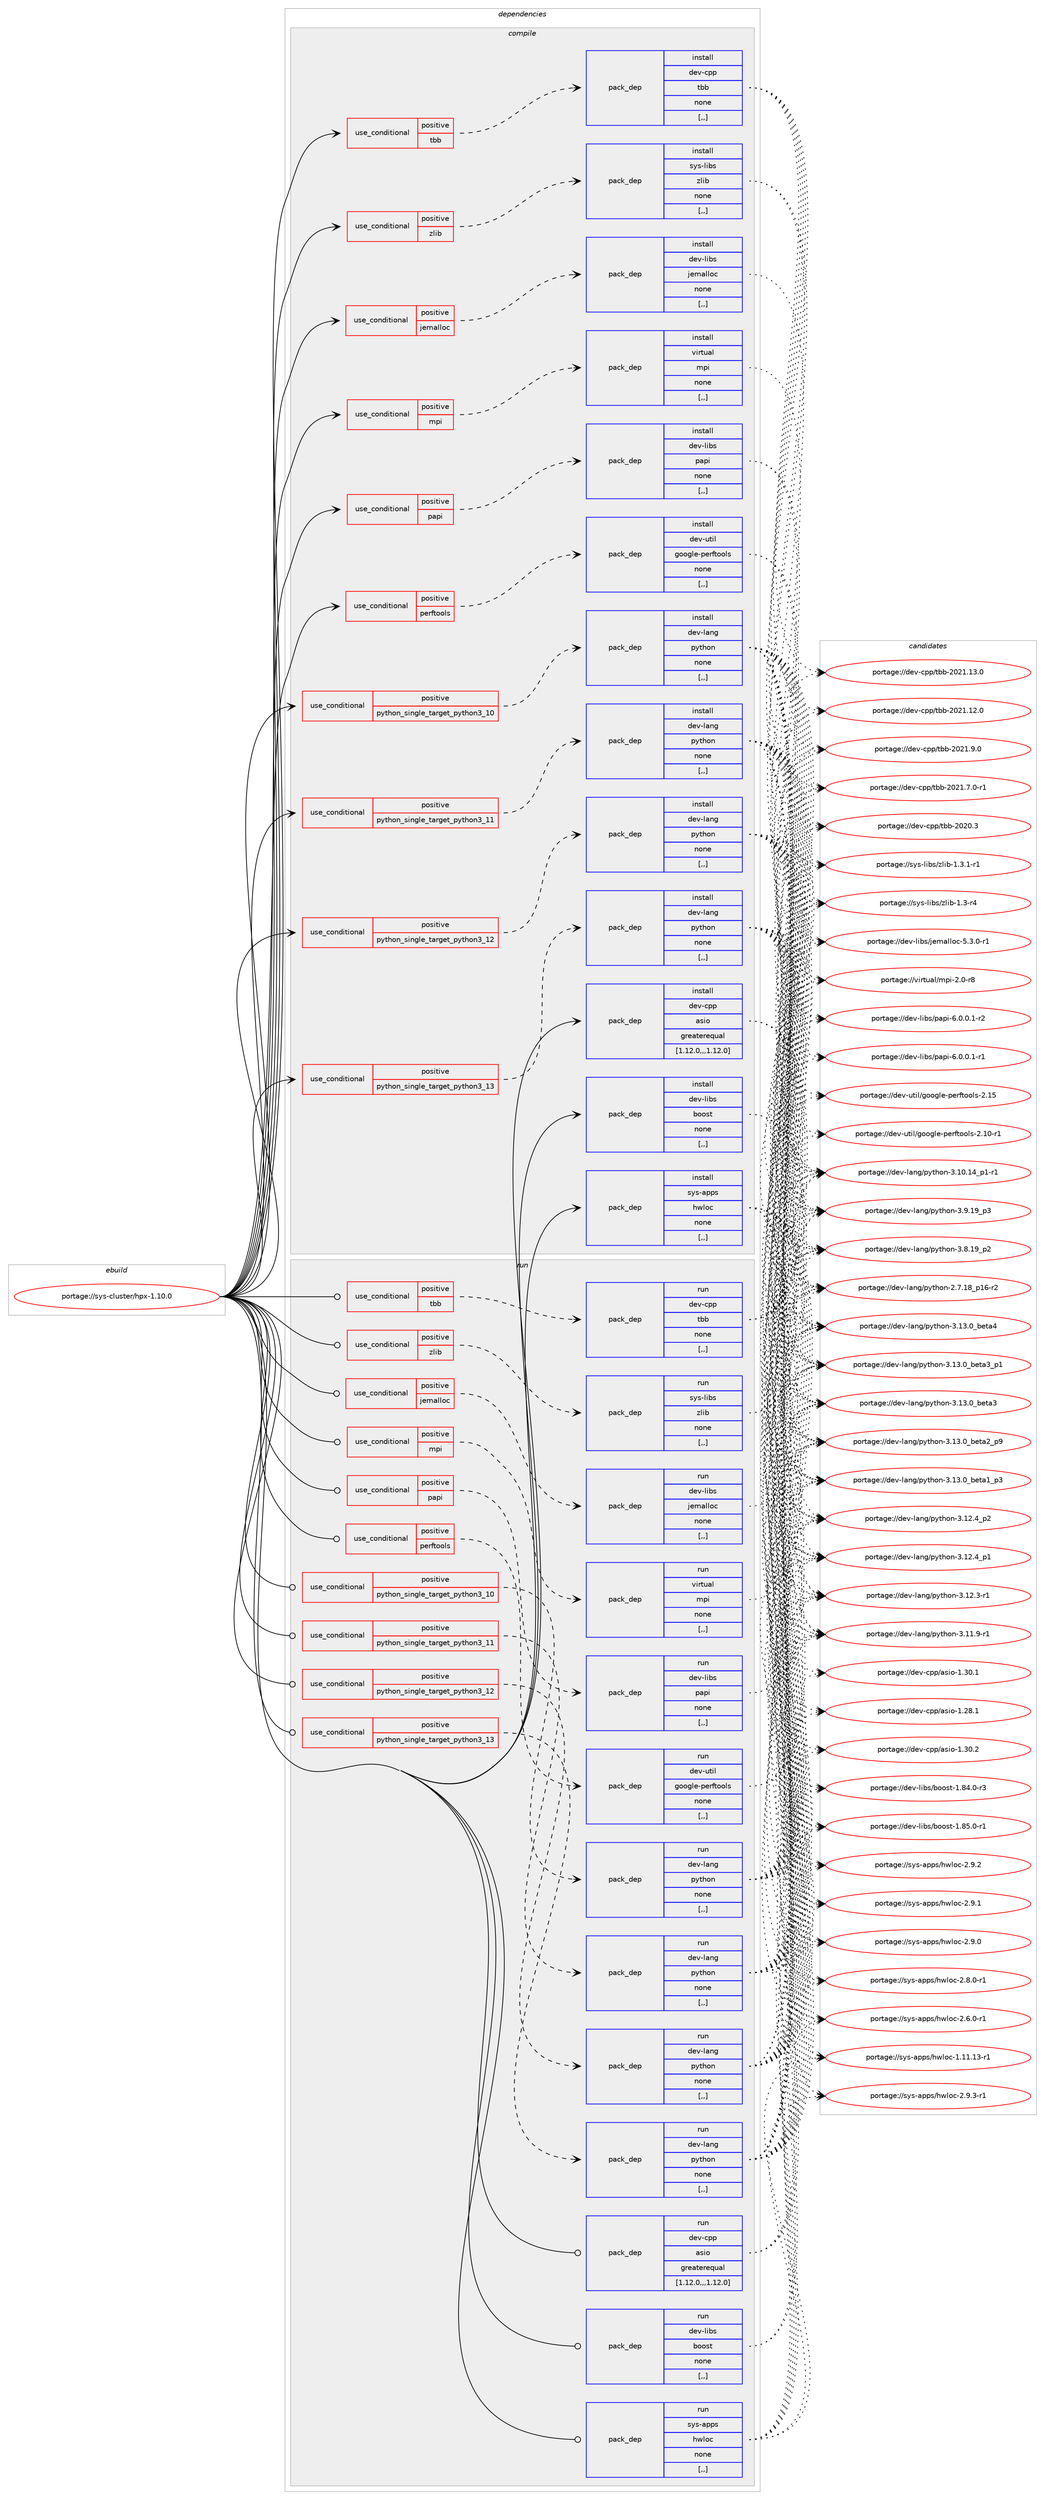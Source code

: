 digraph prolog {

# *************
# Graph options
# *************

newrank=true;
concentrate=true;
compound=true;
graph [rankdir=LR,fontname=Helvetica,fontsize=10,ranksep=1.5];#, ranksep=2.5, nodesep=0.2];
edge  [arrowhead=vee];
node  [fontname=Helvetica,fontsize=10];

# **********
# The ebuild
# **********

subgraph cluster_leftcol {
color=gray;
label=<<i>ebuild</i>>;
id [label="portage://sys-cluster/hpx-1.10.0", color=red, width=4, href="../sys-cluster/hpx-1.10.0.svg"];
}

# ****************
# The dependencies
# ****************

subgraph cluster_midcol {
color=gray;
label=<<i>dependencies</i>>;
subgraph cluster_compile {
fillcolor="#eeeeee";
style=filled;
label=<<i>compile</i>>;
subgraph cond114295 {
dependency430492 [label=<<TABLE BORDER="0" CELLBORDER="1" CELLSPACING="0" CELLPADDING="4"><TR><TD ROWSPAN="3" CELLPADDING="10">use_conditional</TD></TR><TR><TD>positive</TD></TR><TR><TD>jemalloc</TD></TR></TABLE>>, shape=none, color=red];
subgraph pack313253 {
dependency430493 [label=<<TABLE BORDER="0" CELLBORDER="1" CELLSPACING="0" CELLPADDING="4" WIDTH="220"><TR><TD ROWSPAN="6" CELLPADDING="30">pack_dep</TD></TR><TR><TD WIDTH="110">install</TD></TR><TR><TD>dev-libs</TD></TR><TR><TD>jemalloc</TD></TR><TR><TD>none</TD></TR><TR><TD>[,,]</TD></TR></TABLE>>, shape=none, color=blue];
}
dependency430492:e -> dependency430493:w [weight=20,style="dashed",arrowhead="vee"];
}
id:e -> dependency430492:w [weight=20,style="solid",arrowhead="vee"];
subgraph cond114296 {
dependency430494 [label=<<TABLE BORDER="0" CELLBORDER="1" CELLSPACING="0" CELLPADDING="4"><TR><TD ROWSPAN="3" CELLPADDING="10">use_conditional</TD></TR><TR><TD>positive</TD></TR><TR><TD>mpi</TD></TR></TABLE>>, shape=none, color=red];
subgraph pack313254 {
dependency430495 [label=<<TABLE BORDER="0" CELLBORDER="1" CELLSPACING="0" CELLPADDING="4" WIDTH="220"><TR><TD ROWSPAN="6" CELLPADDING="30">pack_dep</TD></TR><TR><TD WIDTH="110">install</TD></TR><TR><TD>virtual</TD></TR><TR><TD>mpi</TD></TR><TR><TD>none</TD></TR><TR><TD>[,,]</TD></TR></TABLE>>, shape=none, color=blue];
}
dependency430494:e -> dependency430495:w [weight=20,style="dashed",arrowhead="vee"];
}
id:e -> dependency430494:w [weight=20,style="solid",arrowhead="vee"];
subgraph cond114297 {
dependency430496 [label=<<TABLE BORDER="0" CELLBORDER="1" CELLSPACING="0" CELLPADDING="4"><TR><TD ROWSPAN="3" CELLPADDING="10">use_conditional</TD></TR><TR><TD>positive</TD></TR><TR><TD>papi</TD></TR></TABLE>>, shape=none, color=red];
subgraph pack313255 {
dependency430497 [label=<<TABLE BORDER="0" CELLBORDER="1" CELLSPACING="0" CELLPADDING="4" WIDTH="220"><TR><TD ROWSPAN="6" CELLPADDING="30">pack_dep</TD></TR><TR><TD WIDTH="110">install</TD></TR><TR><TD>dev-libs</TD></TR><TR><TD>papi</TD></TR><TR><TD>none</TD></TR><TR><TD>[,,]</TD></TR></TABLE>>, shape=none, color=blue];
}
dependency430496:e -> dependency430497:w [weight=20,style="dashed",arrowhead="vee"];
}
id:e -> dependency430496:w [weight=20,style="solid",arrowhead="vee"];
subgraph cond114298 {
dependency430498 [label=<<TABLE BORDER="0" CELLBORDER="1" CELLSPACING="0" CELLPADDING="4"><TR><TD ROWSPAN="3" CELLPADDING="10">use_conditional</TD></TR><TR><TD>positive</TD></TR><TR><TD>perftools</TD></TR></TABLE>>, shape=none, color=red];
subgraph pack313256 {
dependency430499 [label=<<TABLE BORDER="0" CELLBORDER="1" CELLSPACING="0" CELLPADDING="4" WIDTH="220"><TR><TD ROWSPAN="6" CELLPADDING="30">pack_dep</TD></TR><TR><TD WIDTH="110">install</TD></TR><TR><TD>dev-util</TD></TR><TR><TD>google-perftools</TD></TR><TR><TD>none</TD></TR><TR><TD>[,,]</TD></TR></TABLE>>, shape=none, color=blue];
}
dependency430498:e -> dependency430499:w [weight=20,style="dashed",arrowhead="vee"];
}
id:e -> dependency430498:w [weight=20,style="solid",arrowhead="vee"];
subgraph cond114299 {
dependency430500 [label=<<TABLE BORDER="0" CELLBORDER="1" CELLSPACING="0" CELLPADDING="4"><TR><TD ROWSPAN="3" CELLPADDING="10">use_conditional</TD></TR><TR><TD>positive</TD></TR><TR><TD>python_single_target_python3_10</TD></TR></TABLE>>, shape=none, color=red];
subgraph pack313257 {
dependency430501 [label=<<TABLE BORDER="0" CELLBORDER="1" CELLSPACING="0" CELLPADDING="4" WIDTH="220"><TR><TD ROWSPAN="6" CELLPADDING="30">pack_dep</TD></TR><TR><TD WIDTH="110">install</TD></TR><TR><TD>dev-lang</TD></TR><TR><TD>python</TD></TR><TR><TD>none</TD></TR><TR><TD>[,,]</TD></TR></TABLE>>, shape=none, color=blue];
}
dependency430500:e -> dependency430501:w [weight=20,style="dashed",arrowhead="vee"];
}
id:e -> dependency430500:w [weight=20,style="solid",arrowhead="vee"];
subgraph cond114300 {
dependency430502 [label=<<TABLE BORDER="0" CELLBORDER="1" CELLSPACING="0" CELLPADDING="4"><TR><TD ROWSPAN="3" CELLPADDING="10">use_conditional</TD></TR><TR><TD>positive</TD></TR><TR><TD>python_single_target_python3_11</TD></TR></TABLE>>, shape=none, color=red];
subgraph pack313258 {
dependency430503 [label=<<TABLE BORDER="0" CELLBORDER="1" CELLSPACING="0" CELLPADDING="4" WIDTH="220"><TR><TD ROWSPAN="6" CELLPADDING="30">pack_dep</TD></TR><TR><TD WIDTH="110">install</TD></TR><TR><TD>dev-lang</TD></TR><TR><TD>python</TD></TR><TR><TD>none</TD></TR><TR><TD>[,,]</TD></TR></TABLE>>, shape=none, color=blue];
}
dependency430502:e -> dependency430503:w [weight=20,style="dashed",arrowhead="vee"];
}
id:e -> dependency430502:w [weight=20,style="solid",arrowhead="vee"];
subgraph cond114301 {
dependency430504 [label=<<TABLE BORDER="0" CELLBORDER="1" CELLSPACING="0" CELLPADDING="4"><TR><TD ROWSPAN="3" CELLPADDING="10">use_conditional</TD></TR><TR><TD>positive</TD></TR><TR><TD>python_single_target_python3_12</TD></TR></TABLE>>, shape=none, color=red];
subgraph pack313259 {
dependency430505 [label=<<TABLE BORDER="0" CELLBORDER="1" CELLSPACING="0" CELLPADDING="4" WIDTH="220"><TR><TD ROWSPAN="6" CELLPADDING="30">pack_dep</TD></TR><TR><TD WIDTH="110">install</TD></TR><TR><TD>dev-lang</TD></TR><TR><TD>python</TD></TR><TR><TD>none</TD></TR><TR><TD>[,,]</TD></TR></TABLE>>, shape=none, color=blue];
}
dependency430504:e -> dependency430505:w [weight=20,style="dashed",arrowhead="vee"];
}
id:e -> dependency430504:w [weight=20,style="solid",arrowhead="vee"];
subgraph cond114302 {
dependency430506 [label=<<TABLE BORDER="0" CELLBORDER="1" CELLSPACING="0" CELLPADDING="4"><TR><TD ROWSPAN="3" CELLPADDING="10">use_conditional</TD></TR><TR><TD>positive</TD></TR><TR><TD>python_single_target_python3_13</TD></TR></TABLE>>, shape=none, color=red];
subgraph pack313260 {
dependency430507 [label=<<TABLE BORDER="0" CELLBORDER="1" CELLSPACING="0" CELLPADDING="4" WIDTH="220"><TR><TD ROWSPAN="6" CELLPADDING="30">pack_dep</TD></TR><TR><TD WIDTH="110">install</TD></TR><TR><TD>dev-lang</TD></TR><TR><TD>python</TD></TR><TR><TD>none</TD></TR><TR><TD>[,,]</TD></TR></TABLE>>, shape=none, color=blue];
}
dependency430506:e -> dependency430507:w [weight=20,style="dashed",arrowhead="vee"];
}
id:e -> dependency430506:w [weight=20,style="solid",arrowhead="vee"];
subgraph cond114303 {
dependency430508 [label=<<TABLE BORDER="0" CELLBORDER="1" CELLSPACING="0" CELLPADDING="4"><TR><TD ROWSPAN="3" CELLPADDING="10">use_conditional</TD></TR><TR><TD>positive</TD></TR><TR><TD>tbb</TD></TR></TABLE>>, shape=none, color=red];
subgraph pack313261 {
dependency430509 [label=<<TABLE BORDER="0" CELLBORDER="1" CELLSPACING="0" CELLPADDING="4" WIDTH="220"><TR><TD ROWSPAN="6" CELLPADDING="30">pack_dep</TD></TR><TR><TD WIDTH="110">install</TD></TR><TR><TD>dev-cpp</TD></TR><TR><TD>tbb</TD></TR><TR><TD>none</TD></TR><TR><TD>[,,]</TD></TR></TABLE>>, shape=none, color=blue];
}
dependency430508:e -> dependency430509:w [weight=20,style="dashed",arrowhead="vee"];
}
id:e -> dependency430508:w [weight=20,style="solid",arrowhead="vee"];
subgraph cond114304 {
dependency430510 [label=<<TABLE BORDER="0" CELLBORDER="1" CELLSPACING="0" CELLPADDING="4"><TR><TD ROWSPAN="3" CELLPADDING="10">use_conditional</TD></TR><TR><TD>positive</TD></TR><TR><TD>zlib</TD></TR></TABLE>>, shape=none, color=red];
subgraph pack313262 {
dependency430511 [label=<<TABLE BORDER="0" CELLBORDER="1" CELLSPACING="0" CELLPADDING="4" WIDTH="220"><TR><TD ROWSPAN="6" CELLPADDING="30">pack_dep</TD></TR><TR><TD WIDTH="110">install</TD></TR><TR><TD>sys-libs</TD></TR><TR><TD>zlib</TD></TR><TR><TD>none</TD></TR><TR><TD>[,,]</TD></TR></TABLE>>, shape=none, color=blue];
}
dependency430510:e -> dependency430511:w [weight=20,style="dashed",arrowhead="vee"];
}
id:e -> dependency430510:w [weight=20,style="solid",arrowhead="vee"];
subgraph pack313263 {
dependency430512 [label=<<TABLE BORDER="0" CELLBORDER="1" CELLSPACING="0" CELLPADDING="4" WIDTH="220"><TR><TD ROWSPAN="6" CELLPADDING="30">pack_dep</TD></TR><TR><TD WIDTH="110">install</TD></TR><TR><TD>dev-cpp</TD></TR><TR><TD>asio</TD></TR><TR><TD>greaterequal</TD></TR><TR><TD>[1.12.0,,,1.12.0]</TD></TR></TABLE>>, shape=none, color=blue];
}
id:e -> dependency430512:w [weight=20,style="solid",arrowhead="vee"];
subgraph pack313264 {
dependency430513 [label=<<TABLE BORDER="0" CELLBORDER="1" CELLSPACING="0" CELLPADDING="4" WIDTH="220"><TR><TD ROWSPAN="6" CELLPADDING="30">pack_dep</TD></TR><TR><TD WIDTH="110">install</TD></TR><TR><TD>dev-libs</TD></TR><TR><TD>boost</TD></TR><TR><TD>none</TD></TR><TR><TD>[,,]</TD></TR></TABLE>>, shape=none, color=blue];
}
id:e -> dependency430513:w [weight=20,style="solid",arrowhead="vee"];
subgraph pack313265 {
dependency430514 [label=<<TABLE BORDER="0" CELLBORDER="1" CELLSPACING="0" CELLPADDING="4" WIDTH="220"><TR><TD ROWSPAN="6" CELLPADDING="30">pack_dep</TD></TR><TR><TD WIDTH="110">install</TD></TR><TR><TD>sys-apps</TD></TR><TR><TD>hwloc</TD></TR><TR><TD>none</TD></TR><TR><TD>[,,]</TD></TR></TABLE>>, shape=none, color=blue];
}
id:e -> dependency430514:w [weight=20,style="solid",arrowhead="vee"];
}
subgraph cluster_compileandrun {
fillcolor="#eeeeee";
style=filled;
label=<<i>compile and run</i>>;
}
subgraph cluster_run {
fillcolor="#eeeeee";
style=filled;
label=<<i>run</i>>;
subgraph cond114305 {
dependency430515 [label=<<TABLE BORDER="0" CELLBORDER="1" CELLSPACING="0" CELLPADDING="4"><TR><TD ROWSPAN="3" CELLPADDING="10">use_conditional</TD></TR><TR><TD>positive</TD></TR><TR><TD>jemalloc</TD></TR></TABLE>>, shape=none, color=red];
subgraph pack313266 {
dependency430516 [label=<<TABLE BORDER="0" CELLBORDER="1" CELLSPACING="0" CELLPADDING="4" WIDTH="220"><TR><TD ROWSPAN="6" CELLPADDING="30">pack_dep</TD></TR><TR><TD WIDTH="110">run</TD></TR><TR><TD>dev-libs</TD></TR><TR><TD>jemalloc</TD></TR><TR><TD>none</TD></TR><TR><TD>[,,]</TD></TR></TABLE>>, shape=none, color=blue];
}
dependency430515:e -> dependency430516:w [weight=20,style="dashed",arrowhead="vee"];
}
id:e -> dependency430515:w [weight=20,style="solid",arrowhead="odot"];
subgraph cond114306 {
dependency430517 [label=<<TABLE BORDER="0" CELLBORDER="1" CELLSPACING="0" CELLPADDING="4"><TR><TD ROWSPAN="3" CELLPADDING="10">use_conditional</TD></TR><TR><TD>positive</TD></TR><TR><TD>mpi</TD></TR></TABLE>>, shape=none, color=red];
subgraph pack313267 {
dependency430518 [label=<<TABLE BORDER="0" CELLBORDER="1" CELLSPACING="0" CELLPADDING="4" WIDTH="220"><TR><TD ROWSPAN="6" CELLPADDING="30">pack_dep</TD></TR><TR><TD WIDTH="110">run</TD></TR><TR><TD>virtual</TD></TR><TR><TD>mpi</TD></TR><TR><TD>none</TD></TR><TR><TD>[,,]</TD></TR></TABLE>>, shape=none, color=blue];
}
dependency430517:e -> dependency430518:w [weight=20,style="dashed",arrowhead="vee"];
}
id:e -> dependency430517:w [weight=20,style="solid",arrowhead="odot"];
subgraph cond114307 {
dependency430519 [label=<<TABLE BORDER="0" CELLBORDER="1" CELLSPACING="0" CELLPADDING="4"><TR><TD ROWSPAN="3" CELLPADDING="10">use_conditional</TD></TR><TR><TD>positive</TD></TR><TR><TD>papi</TD></TR></TABLE>>, shape=none, color=red];
subgraph pack313268 {
dependency430520 [label=<<TABLE BORDER="0" CELLBORDER="1" CELLSPACING="0" CELLPADDING="4" WIDTH="220"><TR><TD ROWSPAN="6" CELLPADDING="30">pack_dep</TD></TR><TR><TD WIDTH="110">run</TD></TR><TR><TD>dev-libs</TD></TR><TR><TD>papi</TD></TR><TR><TD>none</TD></TR><TR><TD>[,,]</TD></TR></TABLE>>, shape=none, color=blue];
}
dependency430519:e -> dependency430520:w [weight=20,style="dashed",arrowhead="vee"];
}
id:e -> dependency430519:w [weight=20,style="solid",arrowhead="odot"];
subgraph cond114308 {
dependency430521 [label=<<TABLE BORDER="0" CELLBORDER="1" CELLSPACING="0" CELLPADDING="4"><TR><TD ROWSPAN="3" CELLPADDING="10">use_conditional</TD></TR><TR><TD>positive</TD></TR><TR><TD>perftools</TD></TR></TABLE>>, shape=none, color=red];
subgraph pack313269 {
dependency430522 [label=<<TABLE BORDER="0" CELLBORDER="1" CELLSPACING="0" CELLPADDING="4" WIDTH="220"><TR><TD ROWSPAN="6" CELLPADDING="30">pack_dep</TD></TR><TR><TD WIDTH="110">run</TD></TR><TR><TD>dev-util</TD></TR><TR><TD>google-perftools</TD></TR><TR><TD>none</TD></TR><TR><TD>[,,]</TD></TR></TABLE>>, shape=none, color=blue];
}
dependency430521:e -> dependency430522:w [weight=20,style="dashed",arrowhead="vee"];
}
id:e -> dependency430521:w [weight=20,style="solid",arrowhead="odot"];
subgraph cond114309 {
dependency430523 [label=<<TABLE BORDER="0" CELLBORDER="1" CELLSPACING="0" CELLPADDING="4"><TR><TD ROWSPAN="3" CELLPADDING="10">use_conditional</TD></TR><TR><TD>positive</TD></TR><TR><TD>python_single_target_python3_10</TD></TR></TABLE>>, shape=none, color=red];
subgraph pack313270 {
dependency430524 [label=<<TABLE BORDER="0" CELLBORDER="1" CELLSPACING="0" CELLPADDING="4" WIDTH="220"><TR><TD ROWSPAN="6" CELLPADDING="30">pack_dep</TD></TR><TR><TD WIDTH="110">run</TD></TR><TR><TD>dev-lang</TD></TR><TR><TD>python</TD></TR><TR><TD>none</TD></TR><TR><TD>[,,]</TD></TR></TABLE>>, shape=none, color=blue];
}
dependency430523:e -> dependency430524:w [weight=20,style="dashed",arrowhead="vee"];
}
id:e -> dependency430523:w [weight=20,style="solid",arrowhead="odot"];
subgraph cond114310 {
dependency430525 [label=<<TABLE BORDER="0" CELLBORDER="1" CELLSPACING="0" CELLPADDING="4"><TR><TD ROWSPAN="3" CELLPADDING="10">use_conditional</TD></TR><TR><TD>positive</TD></TR><TR><TD>python_single_target_python3_11</TD></TR></TABLE>>, shape=none, color=red];
subgraph pack313271 {
dependency430526 [label=<<TABLE BORDER="0" CELLBORDER="1" CELLSPACING="0" CELLPADDING="4" WIDTH="220"><TR><TD ROWSPAN="6" CELLPADDING="30">pack_dep</TD></TR><TR><TD WIDTH="110">run</TD></TR><TR><TD>dev-lang</TD></TR><TR><TD>python</TD></TR><TR><TD>none</TD></TR><TR><TD>[,,]</TD></TR></TABLE>>, shape=none, color=blue];
}
dependency430525:e -> dependency430526:w [weight=20,style="dashed",arrowhead="vee"];
}
id:e -> dependency430525:w [weight=20,style="solid",arrowhead="odot"];
subgraph cond114311 {
dependency430527 [label=<<TABLE BORDER="0" CELLBORDER="1" CELLSPACING="0" CELLPADDING="4"><TR><TD ROWSPAN="3" CELLPADDING="10">use_conditional</TD></TR><TR><TD>positive</TD></TR><TR><TD>python_single_target_python3_12</TD></TR></TABLE>>, shape=none, color=red];
subgraph pack313272 {
dependency430528 [label=<<TABLE BORDER="0" CELLBORDER="1" CELLSPACING="0" CELLPADDING="4" WIDTH="220"><TR><TD ROWSPAN="6" CELLPADDING="30">pack_dep</TD></TR><TR><TD WIDTH="110">run</TD></TR><TR><TD>dev-lang</TD></TR><TR><TD>python</TD></TR><TR><TD>none</TD></TR><TR><TD>[,,]</TD></TR></TABLE>>, shape=none, color=blue];
}
dependency430527:e -> dependency430528:w [weight=20,style="dashed",arrowhead="vee"];
}
id:e -> dependency430527:w [weight=20,style="solid",arrowhead="odot"];
subgraph cond114312 {
dependency430529 [label=<<TABLE BORDER="0" CELLBORDER="1" CELLSPACING="0" CELLPADDING="4"><TR><TD ROWSPAN="3" CELLPADDING="10">use_conditional</TD></TR><TR><TD>positive</TD></TR><TR><TD>python_single_target_python3_13</TD></TR></TABLE>>, shape=none, color=red];
subgraph pack313273 {
dependency430530 [label=<<TABLE BORDER="0" CELLBORDER="1" CELLSPACING="0" CELLPADDING="4" WIDTH="220"><TR><TD ROWSPAN="6" CELLPADDING="30">pack_dep</TD></TR><TR><TD WIDTH="110">run</TD></TR><TR><TD>dev-lang</TD></TR><TR><TD>python</TD></TR><TR><TD>none</TD></TR><TR><TD>[,,]</TD></TR></TABLE>>, shape=none, color=blue];
}
dependency430529:e -> dependency430530:w [weight=20,style="dashed",arrowhead="vee"];
}
id:e -> dependency430529:w [weight=20,style="solid",arrowhead="odot"];
subgraph cond114313 {
dependency430531 [label=<<TABLE BORDER="0" CELLBORDER="1" CELLSPACING="0" CELLPADDING="4"><TR><TD ROWSPAN="3" CELLPADDING="10">use_conditional</TD></TR><TR><TD>positive</TD></TR><TR><TD>tbb</TD></TR></TABLE>>, shape=none, color=red];
subgraph pack313274 {
dependency430532 [label=<<TABLE BORDER="0" CELLBORDER="1" CELLSPACING="0" CELLPADDING="4" WIDTH="220"><TR><TD ROWSPAN="6" CELLPADDING="30">pack_dep</TD></TR><TR><TD WIDTH="110">run</TD></TR><TR><TD>dev-cpp</TD></TR><TR><TD>tbb</TD></TR><TR><TD>none</TD></TR><TR><TD>[,,]</TD></TR></TABLE>>, shape=none, color=blue];
}
dependency430531:e -> dependency430532:w [weight=20,style="dashed",arrowhead="vee"];
}
id:e -> dependency430531:w [weight=20,style="solid",arrowhead="odot"];
subgraph cond114314 {
dependency430533 [label=<<TABLE BORDER="0" CELLBORDER="1" CELLSPACING="0" CELLPADDING="4"><TR><TD ROWSPAN="3" CELLPADDING="10">use_conditional</TD></TR><TR><TD>positive</TD></TR><TR><TD>zlib</TD></TR></TABLE>>, shape=none, color=red];
subgraph pack313275 {
dependency430534 [label=<<TABLE BORDER="0" CELLBORDER="1" CELLSPACING="0" CELLPADDING="4" WIDTH="220"><TR><TD ROWSPAN="6" CELLPADDING="30">pack_dep</TD></TR><TR><TD WIDTH="110">run</TD></TR><TR><TD>sys-libs</TD></TR><TR><TD>zlib</TD></TR><TR><TD>none</TD></TR><TR><TD>[,,]</TD></TR></TABLE>>, shape=none, color=blue];
}
dependency430533:e -> dependency430534:w [weight=20,style="dashed",arrowhead="vee"];
}
id:e -> dependency430533:w [weight=20,style="solid",arrowhead="odot"];
subgraph pack313276 {
dependency430535 [label=<<TABLE BORDER="0" CELLBORDER="1" CELLSPACING="0" CELLPADDING="4" WIDTH="220"><TR><TD ROWSPAN="6" CELLPADDING="30">pack_dep</TD></TR><TR><TD WIDTH="110">run</TD></TR><TR><TD>dev-cpp</TD></TR><TR><TD>asio</TD></TR><TR><TD>greaterequal</TD></TR><TR><TD>[1.12.0,,,1.12.0]</TD></TR></TABLE>>, shape=none, color=blue];
}
id:e -> dependency430535:w [weight=20,style="solid",arrowhead="odot"];
subgraph pack313277 {
dependency430536 [label=<<TABLE BORDER="0" CELLBORDER="1" CELLSPACING="0" CELLPADDING="4" WIDTH="220"><TR><TD ROWSPAN="6" CELLPADDING="30">pack_dep</TD></TR><TR><TD WIDTH="110">run</TD></TR><TR><TD>dev-libs</TD></TR><TR><TD>boost</TD></TR><TR><TD>none</TD></TR><TR><TD>[,,]</TD></TR></TABLE>>, shape=none, color=blue];
}
id:e -> dependency430536:w [weight=20,style="solid",arrowhead="odot"];
subgraph pack313278 {
dependency430537 [label=<<TABLE BORDER="0" CELLBORDER="1" CELLSPACING="0" CELLPADDING="4" WIDTH="220"><TR><TD ROWSPAN="6" CELLPADDING="30">pack_dep</TD></TR><TR><TD WIDTH="110">run</TD></TR><TR><TD>sys-apps</TD></TR><TR><TD>hwloc</TD></TR><TR><TD>none</TD></TR><TR><TD>[,,]</TD></TR></TABLE>>, shape=none, color=blue];
}
id:e -> dependency430537:w [weight=20,style="solid",arrowhead="odot"];
}
}

# **************
# The candidates
# **************

subgraph cluster_choices {
rank=same;
color=gray;
label=<<i>candidates</i>>;

subgraph choice313253 {
color=black;
nodesep=1;
choice10010111845108105981154710610110997108108111994553465146484511449 [label="portage://dev-libs/jemalloc-5.3.0-r1", color=red, width=4,href="../dev-libs/jemalloc-5.3.0-r1.svg"];
dependency430493:e -> choice10010111845108105981154710610110997108108111994553465146484511449:w [style=dotted,weight="100"];
}
subgraph choice313254 {
color=black;
nodesep=1;
choice1181051141161179710847109112105455046484511456 [label="portage://virtual/mpi-2.0-r8", color=red, width=4,href="../virtual/mpi-2.0-r8.svg"];
dependency430495:e -> choice1181051141161179710847109112105455046484511456:w [style=dotted,weight="100"];
}
subgraph choice313255 {
color=black;
nodesep=1;
choice1001011184510810598115471129711210545544648464846494511450 [label="portage://dev-libs/papi-6.0.0.1-r2", color=red, width=4,href="../dev-libs/papi-6.0.0.1-r2.svg"];
choice1001011184510810598115471129711210545544648464846494511449 [label="portage://dev-libs/papi-6.0.0.1-r1", color=red, width=4,href="../dev-libs/papi-6.0.0.1-r1.svg"];
dependency430497:e -> choice1001011184510810598115471129711210545544648464846494511450:w [style=dotted,weight="100"];
dependency430497:e -> choice1001011184510810598115471129711210545544648464846494511449:w [style=dotted,weight="100"];
}
subgraph choice313256 {
color=black;
nodesep=1;
choice1001011184511711610510847103111111103108101451121011141021161111111081154550464953 [label="portage://dev-util/google-perftools-2.15", color=red, width=4,href="../dev-util/google-perftools-2.15.svg"];
choice10010111845117116105108471031111111031081014511210111410211611111110811545504649484511449 [label="portage://dev-util/google-perftools-2.10-r1", color=red, width=4,href="../dev-util/google-perftools-2.10-r1.svg"];
dependency430499:e -> choice1001011184511711610510847103111111103108101451121011141021161111111081154550464953:w [style=dotted,weight="100"];
dependency430499:e -> choice10010111845117116105108471031111111031081014511210111410211611111110811545504649484511449:w [style=dotted,weight="100"];
}
subgraph choice313257 {
color=black;
nodesep=1;
choice1001011184510897110103471121211161041111104551464951464895981011169752 [label="portage://dev-lang/python-3.13.0_beta4", color=red, width=4,href="../dev-lang/python-3.13.0_beta4.svg"];
choice10010111845108971101034711212111610411111045514649514648959810111697519511249 [label="portage://dev-lang/python-3.13.0_beta3_p1", color=red, width=4,href="../dev-lang/python-3.13.0_beta3_p1.svg"];
choice1001011184510897110103471121211161041111104551464951464895981011169751 [label="portage://dev-lang/python-3.13.0_beta3", color=red, width=4,href="../dev-lang/python-3.13.0_beta3.svg"];
choice10010111845108971101034711212111610411111045514649514648959810111697509511257 [label="portage://dev-lang/python-3.13.0_beta2_p9", color=red, width=4,href="../dev-lang/python-3.13.0_beta2_p9.svg"];
choice10010111845108971101034711212111610411111045514649514648959810111697499511251 [label="portage://dev-lang/python-3.13.0_beta1_p3", color=red, width=4,href="../dev-lang/python-3.13.0_beta1_p3.svg"];
choice100101118451089711010347112121116104111110455146495046529511250 [label="portage://dev-lang/python-3.12.4_p2", color=red, width=4,href="../dev-lang/python-3.12.4_p2.svg"];
choice100101118451089711010347112121116104111110455146495046529511249 [label="portage://dev-lang/python-3.12.4_p1", color=red, width=4,href="../dev-lang/python-3.12.4_p1.svg"];
choice100101118451089711010347112121116104111110455146495046514511449 [label="portage://dev-lang/python-3.12.3-r1", color=red, width=4,href="../dev-lang/python-3.12.3-r1.svg"];
choice100101118451089711010347112121116104111110455146494946574511449 [label="portage://dev-lang/python-3.11.9-r1", color=red, width=4,href="../dev-lang/python-3.11.9-r1.svg"];
choice100101118451089711010347112121116104111110455146494846495295112494511449 [label="portage://dev-lang/python-3.10.14_p1-r1", color=red, width=4,href="../dev-lang/python-3.10.14_p1-r1.svg"];
choice100101118451089711010347112121116104111110455146574649579511251 [label="portage://dev-lang/python-3.9.19_p3", color=red, width=4,href="../dev-lang/python-3.9.19_p3.svg"];
choice100101118451089711010347112121116104111110455146564649579511250 [label="portage://dev-lang/python-3.8.19_p2", color=red, width=4,href="../dev-lang/python-3.8.19_p2.svg"];
choice100101118451089711010347112121116104111110455046554649569511249544511450 [label="portage://dev-lang/python-2.7.18_p16-r2", color=red, width=4,href="../dev-lang/python-2.7.18_p16-r2.svg"];
dependency430501:e -> choice1001011184510897110103471121211161041111104551464951464895981011169752:w [style=dotted,weight="100"];
dependency430501:e -> choice10010111845108971101034711212111610411111045514649514648959810111697519511249:w [style=dotted,weight="100"];
dependency430501:e -> choice1001011184510897110103471121211161041111104551464951464895981011169751:w [style=dotted,weight="100"];
dependency430501:e -> choice10010111845108971101034711212111610411111045514649514648959810111697509511257:w [style=dotted,weight="100"];
dependency430501:e -> choice10010111845108971101034711212111610411111045514649514648959810111697499511251:w [style=dotted,weight="100"];
dependency430501:e -> choice100101118451089711010347112121116104111110455146495046529511250:w [style=dotted,weight="100"];
dependency430501:e -> choice100101118451089711010347112121116104111110455146495046529511249:w [style=dotted,weight="100"];
dependency430501:e -> choice100101118451089711010347112121116104111110455146495046514511449:w [style=dotted,weight="100"];
dependency430501:e -> choice100101118451089711010347112121116104111110455146494946574511449:w [style=dotted,weight="100"];
dependency430501:e -> choice100101118451089711010347112121116104111110455146494846495295112494511449:w [style=dotted,weight="100"];
dependency430501:e -> choice100101118451089711010347112121116104111110455146574649579511251:w [style=dotted,weight="100"];
dependency430501:e -> choice100101118451089711010347112121116104111110455146564649579511250:w [style=dotted,weight="100"];
dependency430501:e -> choice100101118451089711010347112121116104111110455046554649569511249544511450:w [style=dotted,weight="100"];
}
subgraph choice313258 {
color=black;
nodesep=1;
choice1001011184510897110103471121211161041111104551464951464895981011169752 [label="portage://dev-lang/python-3.13.0_beta4", color=red, width=4,href="../dev-lang/python-3.13.0_beta4.svg"];
choice10010111845108971101034711212111610411111045514649514648959810111697519511249 [label="portage://dev-lang/python-3.13.0_beta3_p1", color=red, width=4,href="../dev-lang/python-3.13.0_beta3_p1.svg"];
choice1001011184510897110103471121211161041111104551464951464895981011169751 [label="portage://dev-lang/python-3.13.0_beta3", color=red, width=4,href="../dev-lang/python-3.13.0_beta3.svg"];
choice10010111845108971101034711212111610411111045514649514648959810111697509511257 [label="portage://dev-lang/python-3.13.0_beta2_p9", color=red, width=4,href="../dev-lang/python-3.13.0_beta2_p9.svg"];
choice10010111845108971101034711212111610411111045514649514648959810111697499511251 [label="portage://dev-lang/python-3.13.0_beta1_p3", color=red, width=4,href="../dev-lang/python-3.13.0_beta1_p3.svg"];
choice100101118451089711010347112121116104111110455146495046529511250 [label="portage://dev-lang/python-3.12.4_p2", color=red, width=4,href="../dev-lang/python-3.12.4_p2.svg"];
choice100101118451089711010347112121116104111110455146495046529511249 [label="portage://dev-lang/python-3.12.4_p1", color=red, width=4,href="../dev-lang/python-3.12.4_p1.svg"];
choice100101118451089711010347112121116104111110455146495046514511449 [label="portage://dev-lang/python-3.12.3-r1", color=red, width=4,href="../dev-lang/python-3.12.3-r1.svg"];
choice100101118451089711010347112121116104111110455146494946574511449 [label="portage://dev-lang/python-3.11.9-r1", color=red, width=4,href="../dev-lang/python-3.11.9-r1.svg"];
choice100101118451089711010347112121116104111110455146494846495295112494511449 [label="portage://dev-lang/python-3.10.14_p1-r1", color=red, width=4,href="../dev-lang/python-3.10.14_p1-r1.svg"];
choice100101118451089711010347112121116104111110455146574649579511251 [label="portage://dev-lang/python-3.9.19_p3", color=red, width=4,href="../dev-lang/python-3.9.19_p3.svg"];
choice100101118451089711010347112121116104111110455146564649579511250 [label="portage://dev-lang/python-3.8.19_p2", color=red, width=4,href="../dev-lang/python-3.8.19_p2.svg"];
choice100101118451089711010347112121116104111110455046554649569511249544511450 [label="portage://dev-lang/python-2.7.18_p16-r2", color=red, width=4,href="../dev-lang/python-2.7.18_p16-r2.svg"];
dependency430503:e -> choice1001011184510897110103471121211161041111104551464951464895981011169752:w [style=dotted,weight="100"];
dependency430503:e -> choice10010111845108971101034711212111610411111045514649514648959810111697519511249:w [style=dotted,weight="100"];
dependency430503:e -> choice1001011184510897110103471121211161041111104551464951464895981011169751:w [style=dotted,weight="100"];
dependency430503:e -> choice10010111845108971101034711212111610411111045514649514648959810111697509511257:w [style=dotted,weight="100"];
dependency430503:e -> choice10010111845108971101034711212111610411111045514649514648959810111697499511251:w [style=dotted,weight="100"];
dependency430503:e -> choice100101118451089711010347112121116104111110455146495046529511250:w [style=dotted,weight="100"];
dependency430503:e -> choice100101118451089711010347112121116104111110455146495046529511249:w [style=dotted,weight="100"];
dependency430503:e -> choice100101118451089711010347112121116104111110455146495046514511449:w [style=dotted,weight="100"];
dependency430503:e -> choice100101118451089711010347112121116104111110455146494946574511449:w [style=dotted,weight="100"];
dependency430503:e -> choice100101118451089711010347112121116104111110455146494846495295112494511449:w [style=dotted,weight="100"];
dependency430503:e -> choice100101118451089711010347112121116104111110455146574649579511251:w [style=dotted,weight="100"];
dependency430503:e -> choice100101118451089711010347112121116104111110455146564649579511250:w [style=dotted,weight="100"];
dependency430503:e -> choice100101118451089711010347112121116104111110455046554649569511249544511450:w [style=dotted,weight="100"];
}
subgraph choice313259 {
color=black;
nodesep=1;
choice1001011184510897110103471121211161041111104551464951464895981011169752 [label="portage://dev-lang/python-3.13.0_beta4", color=red, width=4,href="../dev-lang/python-3.13.0_beta4.svg"];
choice10010111845108971101034711212111610411111045514649514648959810111697519511249 [label="portage://dev-lang/python-3.13.0_beta3_p1", color=red, width=4,href="../dev-lang/python-3.13.0_beta3_p1.svg"];
choice1001011184510897110103471121211161041111104551464951464895981011169751 [label="portage://dev-lang/python-3.13.0_beta3", color=red, width=4,href="../dev-lang/python-3.13.0_beta3.svg"];
choice10010111845108971101034711212111610411111045514649514648959810111697509511257 [label="portage://dev-lang/python-3.13.0_beta2_p9", color=red, width=4,href="../dev-lang/python-3.13.0_beta2_p9.svg"];
choice10010111845108971101034711212111610411111045514649514648959810111697499511251 [label="portage://dev-lang/python-3.13.0_beta1_p3", color=red, width=4,href="../dev-lang/python-3.13.0_beta1_p3.svg"];
choice100101118451089711010347112121116104111110455146495046529511250 [label="portage://dev-lang/python-3.12.4_p2", color=red, width=4,href="../dev-lang/python-3.12.4_p2.svg"];
choice100101118451089711010347112121116104111110455146495046529511249 [label="portage://dev-lang/python-3.12.4_p1", color=red, width=4,href="../dev-lang/python-3.12.4_p1.svg"];
choice100101118451089711010347112121116104111110455146495046514511449 [label="portage://dev-lang/python-3.12.3-r1", color=red, width=4,href="../dev-lang/python-3.12.3-r1.svg"];
choice100101118451089711010347112121116104111110455146494946574511449 [label="portage://dev-lang/python-3.11.9-r1", color=red, width=4,href="../dev-lang/python-3.11.9-r1.svg"];
choice100101118451089711010347112121116104111110455146494846495295112494511449 [label="portage://dev-lang/python-3.10.14_p1-r1", color=red, width=4,href="../dev-lang/python-3.10.14_p1-r1.svg"];
choice100101118451089711010347112121116104111110455146574649579511251 [label="portage://dev-lang/python-3.9.19_p3", color=red, width=4,href="../dev-lang/python-3.9.19_p3.svg"];
choice100101118451089711010347112121116104111110455146564649579511250 [label="portage://dev-lang/python-3.8.19_p2", color=red, width=4,href="../dev-lang/python-3.8.19_p2.svg"];
choice100101118451089711010347112121116104111110455046554649569511249544511450 [label="portage://dev-lang/python-2.7.18_p16-r2", color=red, width=4,href="../dev-lang/python-2.7.18_p16-r2.svg"];
dependency430505:e -> choice1001011184510897110103471121211161041111104551464951464895981011169752:w [style=dotted,weight="100"];
dependency430505:e -> choice10010111845108971101034711212111610411111045514649514648959810111697519511249:w [style=dotted,weight="100"];
dependency430505:e -> choice1001011184510897110103471121211161041111104551464951464895981011169751:w [style=dotted,weight="100"];
dependency430505:e -> choice10010111845108971101034711212111610411111045514649514648959810111697509511257:w [style=dotted,weight="100"];
dependency430505:e -> choice10010111845108971101034711212111610411111045514649514648959810111697499511251:w [style=dotted,weight="100"];
dependency430505:e -> choice100101118451089711010347112121116104111110455146495046529511250:w [style=dotted,weight="100"];
dependency430505:e -> choice100101118451089711010347112121116104111110455146495046529511249:w [style=dotted,weight="100"];
dependency430505:e -> choice100101118451089711010347112121116104111110455146495046514511449:w [style=dotted,weight="100"];
dependency430505:e -> choice100101118451089711010347112121116104111110455146494946574511449:w [style=dotted,weight="100"];
dependency430505:e -> choice100101118451089711010347112121116104111110455146494846495295112494511449:w [style=dotted,weight="100"];
dependency430505:e -> choice100101118451089711010347112121116104111110455146574649579511251:w [style=dotted,weight="100"];
dependency430505:e -> choice100101118451089711010347112121116104111110455146564649579511250:w [style=dotted,weight="100"];
dependency430505:e -> choice100101118451089711010347112121116104111110455046554649569511249544511450:w [style=dotted,weight="100"];
}
subgraph choice313260 {
color=black;
nodesep=1;
choice1001011184510897110103471121211161041111104551464951464895981011169752 [label="portage://dev-lang/python-3.13.0_beta4", color=red, width=4,href="../dev-lang/python-3.13.0_beta4.svg"];
choice10010111845108971101034711212111610411111045514649514648959810111697519511249 [label="portage://dev-lang/python-3.13.0_beta3_p1", color=red, width=4,href="../dev-lang/python-3.13.0_beta3_p1.svg"];
choice1001011184510897110103471121211161041111104551464951464895981011169751 [label="portage://dev-lang/python-3.13.0_beta3", color=red, width=4,href="../dev-lang/python-3.13.0_beta3.svg"];
choice10010111845108971101034711212111610411111045514649514648959810111697509511257 [label="portage://dev-lang/python-3.13.0_beta2_p9", color=red, width=4,href="../dev-lang/python-3.13.0_beta2_p9.svg"];
choice10010111845108971101034711212111610411111045514649514648959810111697499511251 [label="portage://dev-lang/python-3.13.0_beta1_p3", color=red, width=4,href="../dev-lang/python-3.13.0_beta1_p3.svg"];
choice100101118451089711010347112121116104111110455146495046529511250 [label="portage://dev-lang/python-3.12.4_p2", color=red, width=4,href="../dev-lang/python-3.12.4_p2.svg"];
choice100101118451089711010347112121116104111110455146495046529511249 [label="portage://dev-lang/python-3.12.4_p1", color=red, width=4,href="../dev-lang/python-3.12.4_p1.svg"];
choice100101118451089711010347112121116104111110455146495046514511449 [label="portage://dev-lang/python-3.12.3-r1", color=red, width=4,href="../dev-lang/python-3.12.3-r1.svg"];
choice100101118451089711010347112121116104111110455146494946574511449 [label="portage://dev-lang/python-3.11.9-r1", color=red, width=4,href="../dev-lang/python-3.11.9-r1.svg"];
choice100101118451089711010347112121116104111110455146494846495295112494511449 [label="portage://dev-lang/python-3.10.14_p1-r1", color=red, width=4,href="../dev-lang/python-3.10.14_p1-r1.svg"];
choice100101118451089711010347112121116104111110455146574649579511251 [label="portage://dev-lang/python-3.9.19_p3", color=red, width=4,href="../dev-lang/python-3.9.19_p3.svg"];
choice100101118451089711010347112121116104111110455146564649579511250 [label="portage://dev-lang/python-3.8.19_p2", color=red, width=4,href="../dev-lang/python-3.8.19_p2.svg"];
choice100101118451089711010347112121116104111110455046554649569511249544511450 [label="portage://dev-lang/python-2.7.18_p16-r2", color=red, width=4,href="../dev-lang/python-2.7.18_p16-r2.svg"];
dependency430507:e -> choice1001011184510897110103471121211161041111104551464951464895981011169752:w [style=dotted,weight="100"];
dependency430507:e -> choice10010111845108971101034711212111610411111045514649514648959810111697519511249:w [style=dotted,weight="100"];
dependency430507:e -> choice1001011184510897110103471121211161041111104551464951464895981011169751:w [style=dotted,weight="100"];
dependency430507:e -> choice10010111845108971101034711212111610411111045514649514648959810111697509511257:w [style=dotted,weight="100"];
dependency430507:e -> choice10010111845108971101034711212111610411111045514649514648959810111697499511251:w [style=dotted,weight="100"];
dependency430507:e -> choice100101118451089711010347112121116104111110455146495046529511250:w [style=dotted,weight="100"];
dependency430507:e -> choice100101118451089711010347112121116104111110455146495046529511249:w [style=dotted,weight="100"];
dependency430507:e -> choice100101118451089711010347112121116104111110455146495046514511449:w [style=dotted,weight="100"];
dependency430507:e -> choice100101118451089711010347112121116104111110455146494946574511449:w [style=dotted,weight="100"];
dependency430507:e -> choice100101118451089711010347112121116104111110455146494846495295112494511449:w [style=dotted,weight="100"];
dependency430507:e -> choice100101118451089711010347112121116104111110455146574649579511251:w [style=dotted,weight="100"];
dependency430507:e -> choice100101118451089711010347112121116104111110455146564649579511250:w [style=dotted,weight="100"];
dependency430507:e -> choice100101118451089711010347112121116104111110455046554649569511249544511450:w [style=dotted,weight="100"];
}
subgraph choice313261 {
color=black;
nodesep=1;
choice100101118459911211247116989845504850494649514648 [label="portage://dev-cpp/tbb-2021.13.0", color=red, width=4,href="../dev-cpp/tbb-2021.13.0.svg"];
choice100101118459911211247116989845504850494649504648 [label="portage://dev-cpp/tbb-2021.12.0", color=red, width=4,href="../dev-cpp/tbb-2021.12.0.svg"];
choice1001011184599112112471169898455048504946574648 [label="portage://dev-cpp/tbb-2021.9.0", color=red, width=4,href="../dev-cpp/tbb-2021.9.0.svg"];
choice10010111845991121124711698984550485049465546484511449 [label="portage://dev-cpp/tbb-2021.7.0-r1", color=red, width=4,href="../dev-cpp/tbb-2021.7.0-r1.svg"];
choice100101118459911211247116989845504850484651 [label="portage://dev-cpp/tbb-2020.3", color=red, width=4,href="../dev-cpp/tbb-2020.3.svg"];
dependency430509:e -> choice100101118459911211247116989845504850494649514648:w [style=dotted,weight="100"];
dependency430509:e -> choice100101118459911211247116989845504850494649504648:w [style=dotted,weight="100"];
dependency430509:e -> choice1001011184599112112471169898455048504946574648:w [style=dotted,weight="100"];
dependency430509:e -> choice10010111845991121124711698984550485049465546484511449:w [style=dotted,weight="100"];
dependency430509:e -> choice100101118459911211247116989845504850484651:w [style=dotted,weight="100"];
}
subgraph choice313262 {
color=black;
nodesep=1;
choice115121115451081059811547122108105984549465146494511449 [label="portage://sys-libs/zlib-1.3.1-r1", color=red, width=4,href="../sys-libs/zlib-1.3.1-r1.svg"];
choice11512111545108105981154712210810598454946514511452 [label="portage://sys-libs/zlib-1.3-r4", color=red, width=4,href="../sys-libs/zlib-1.3-r4.svg"];
dependency430511:e -> choice115121115451081059811547122108105984549465146494511449:w [style=dotted,weight="100"];
dependency430511:e -> choice11512111545108105981154712210810598454946514511452:w [style=dotted,weight="100"];
}
subgraph choice313263 {
color=black;
nodesep=1;
choice1001011184599112112479711510511145494651484650 [label="portage://dev-cpp/asio-1.30.2", color=red, width=4,href="../dev-cpp/asio-1.30.2.svg"];
choice1001011184599112112479711510511145494651484649 [label="portage://dev-cpp/asio-1.30.1", color=red, width=4,href="../dev-cpp/asio-1.30.1.svg"];
choice1001011184599112112479711510511145494650564649 [label="portage://dev-cpp/asio-1.28.1", color=red, width=4,href="../dev-cpp/asio-1.28.1.svg"];
dependency430512:e -> choice1001011184599112112479711510511145494651484650:w [style=dotted,weight="100"];
dependency430512:e -> choice1001011184599112112479711510511145494651484649:w [style=dotted,weight="100"];
dependency430512:e -> choice1001011184599112112479711510511145494650564649:w [style=dotted,weight="100"];
}
subgraph choice313264 {
color=black;
nodesep=1;
choice10010111845108105981154798111111115116454946565346484511449 [label="portage://dev-libs/boost-1.85.0-r1", color=red, width=4,href="../dev-libs/boost-1.85.0-r1.svg"];
choice10010111845108105981154798111111115116454946565246484511451 [label="portage://dev-libs/boost-1.84.0-r3", color=red, width=4,href="../dev-libs/boost-1.84.0-r3.svg"];
dependency430513:e -> choice10010111845108105981154798111111115116454946565346484511449:w [style=dotted,weight="100"];
dependency430513:e -> choice10010111845108105981154798111111115116454946565246484511451:w [style=dotted,weight="100"];
}
subgraph choice313265 {
color=black;
nodesep=1;
choice115121115459711211211547104119108111994550465746514511449 [label="portage://sys-apps/hwloc-2.9.3-r1", color=red, width=4,href="../sys-apps/hwloc-2.9.3-r1.svg"];
choice11512111545971121121154710411910811199455046574650 [label="portage://sys-apps/hwloc-2.9.2", color=red, width=4,href="../sys-apps/hwloc-2.9.2.svg"];
choice11512111545971121121154710411910811199455046574649 [label="portage://sys-apps/hwloc-2.9.1", color=red, width=4,href="../sys-apps/hwloc-2.9.1.svg"];
choice11512111545971121121154710411910811199455046574648 [label="portage://sys-apps/hwloc-2.9.0", color=red, width=4,href="../sys-apps/hwloc-2.9.0.svg"];
choice115121115459711211211547104119108111994550465646484511449 [label="portage://sys-apps/hwloc-2.8.0-r1", color=red, width=4,href="../sys-apps/hwloc-2.8.0-r1.svg"];
choice115121115459711211211547104119108111994550465446484511449 [label="portage://sys-apps/hwloc-2.6.0-r1", color=red, width=4,href="../sys-apps/hwloc-2.6.0-r1.svg"];
choice1151211154597112112115471041191081119945494649494649514511449 [label="portage://sys-apps/hwloc-1.11.13-r1", color=red, width=4,href="../sys-apps/hwloc-1.11.13-r1.svg"];
dependency430514:e -> choice115121115459711211211547104119108111994550465746514511449:w [style=dotted,weight="100"];
dependency430514:e -> choice11512111545971121121154710411910811199455046574650:w [style=dotted,weight="100"];
dependency430514:e -> choice11512111545971121121154710411910811199455046574649:w [style=dotted,weight="100"];
dependency430514:e -> choice11512111545971121121154710411910811199455046574648:w [style=dotted,weight="100"];
dependency430514:e -> choice115121115459711211211547104119108111994550465646484511449:w [style=dotted,weight="100"];
dependency430514:e -> choice115121115459711211211547104119108111994550465446484511449:w [style=dotted,weight="100"];
dependency430514:e -> choice1151211154597112112115471041191081119945494649494649514511449:w [style=dotted,weight="100"];
}
subgraph choice313266 {
color=black;
nodesep=1;
choice10010111845108105981154710610110997108108111994553465146484511449 [label="portage://dev-libs/jemalloc-5.3.0-r1", color=red, width=4,href="../dev-libs/jemalloc-5.3.0-r1.svg"];
dependency430516:e -> choice10010111845108105981154710610110997108108111994553465146484511449:w [style=dotted,weight="100"];
}
subgraph choice313267 {
color=black;
nodesep=1;
choice1181051141161179710847109112105455046484511456 [label="portage://virtual/mpi-2.0-r8", color=red, width=4,href="../virtual/mpi-2.0-r8.svg"];
dependency430518:e -> choice1181051141161179710847109112105455046484511456:w [style=dotted,weight="100"];
}
subgraph choice313268 {
color=black;
nodesep=1;
choice1001011184510810598115471129711210545544648464846494511450 [label="portage://dev-libs/papi-6.0.0.1-r2", color=red, width=4,href="../dev-libs/papi-6.0.0.1-r2.svg"];
choice1001011184510810598115471129711210545544648464846494511449 [label="portage://dev-libs/papi-6.0.0.1-r1", color=red, width=4,href="../dev-libs/papi-6.0.0.1-r1.svg"];
dependency430520:e -> choice1001011184510810598115471129711210545544648464846494511450:w [style=dotted,weight="100"];
dependency430520:e -> choice1001011184510810598115471129711210545544648464846494511449:w [style=dotted,weight="100"];
}
subgraph choice313269 {
color=black;
nodesep=1;
choice1001011184511711610510847103111111103108101451121011141021161111111081154550464953 [label="portage://dev-util/google-perftools-2.15", color=red, width=4,href="../dev-util/google-perftools-2.15.svg"];
choice10010111845117116105108471031111111031081014511210111410211611111110811545504649484511449 [label="portage://dev-util/google-perftools-2.10-r1", color=red, width=4,href="../dev-util/google-perftools-2.10-r1.svg"];
dependency430522:e -> choice1001011184511711610510847103111111103108101451121011141021161111111081154550464953:w [style=dotted,weight="100"];
dependency430522:e -> choice10010111845117116105108471031111111031081014511210111410211611111110811545504649484511449:w [style=dotted,weight="100"];
}
subgraph choice313270 {
color=black;
nodesep=1;
choice1001011184510897110103471121211161041111104551464951464895981011169752 [label="portage://dev-lang/python-3.13.0_beta4", color=red, width=4,href="../dev-lang/python-3.13.0_beta4.svg"];
choice10010111845108971101034711212111610411111045514649514648959810111697519511249 [label="portage://dev-lang/python-3.13.0_beta3_p1", color=red, width=4,href="../dev-lang/python-3.13.0_beta3_p1.svg"];
choice1001011184510897110103471121211161041111104551464951464895981011169751 [label="portage://dev-lang/python-3.13.0_beta3", color=red, width=4,href="../dev-lang/python-3.13.0_beta3.svg"];
choice10010111845108971101034711212111610411111045514649514648959810111697509511257 [label="portage://dev-lang/python-3.13.0_beta2_p9", color=red, width=4,href="../dev-lang/python-3.13.0_beta2_p9.svg"];
choice10010111845108971101034711212111610411111045514649514648959810111697499511251 [label="portage://dev-lang/python-3.13.0_beta1_p3", color=red, width=4,href="../dev-lang/python-3.13.0_beta1_p3.svg"];
choice100101118451089711010347112121116104111110455146495046529511250 [label="portage://dev-lang/python-3.12.4_p2", color=red, width=4,href="../dev-lang/python-3.12.4_p2.svg"];
choice100101118451089711010347112121116104111110455146495046529511249 [label="portage://dev-lang/python-3.12.4_p1", color=red, width=4,href="../dev-lang/python-3.12.4_p1.svg"];
choice100101118451089711010347112121116104111110455146495046514511449 [label="portage://dev-lang/python-3.12.3-r1", color=red, width=4,href="../dev-lang/python-3.12.3-r1.svg"];
choice100101118451089711010347112121116104111110455146494946574511449 [label="portage://dev-lang/python-3.11.9-r1", color=red, width=4,href="../dev-lang/python-3.11.9-r1.svg"];
choice100101118451089711010347112121116104111110455146494846495295112494511449 [label="portage://dev-lang/python-3.10.14_p1-r1", color=red, width=4,href="../dev-lang/python-3.10.14_p1-r1.svg"];
choice100101118451089711010347112121116104111110455146574649579511251 [label="portage://dev-lang/python-3.9.19_p3", color=red, width=4,href="../dev-lang/python-3.9.19_p3.svg"];
choice100101118451089711010347112121116104111110455146564649579511250 [label="portage://dev-lang/python-3.8.19_p2", color=red, width=4,href="../dev-lang/python-3.8.19_p2.svg"];
choice100101118451089711010347112121116104111110455046554649569511249544511450 [label="portage://dev-lang/python-2.7.18_p16-r2", color=red, width=4,href="../dev-lang/python-2.7.18_p16-r2.svg"];
dependency430524:e -> choice1001011184510897110103471121211161041111104551464951464895981011169752:w [style=dotted,weight="100"];
dependency430524:e -> choice10010111845108971101034711212111610411111045514649514648959810111697519511249:w [style=dotted,weight="100"];
dependency430524:e -> choice1001011184510897110103471121211161041111104551464951464895981011169751:w [style=dotted,weight="100"];
dependency430524:e -> choice10010111845108971101034711212111610411111045514649514648959810111697509511257:w [style=dotted,weight="100"];
dependency430524:e -> choice10010111845108971101034711212111610411111045514649514648959810111697499511251:w [style=dotted,weight="100"];
dependency430524:e -> choice100101118451089711010347112121116104111110455146495046529511250:w [style=dotted,weight="100"];
dependency430524:e -> choice100101118451089711010347112121116104111110455146495046529511249:w [style=dotted,weight="100"];
dependency430524:e -> choice100101118451089711010347112121116104111110455146495046514511449:w [style=dotted,weight="100"];
dependency430524:e -> choice100101118451089711010347112121116104111110455146494946574511449:w [style=dotted,weight="100"];
dependency430524:e -> choice100101118451089711010347112121116104111110455146494846495295112494511449:w [style=dotted,weight="100"];
dependency430524:e -> choice100101118451089711010347112121116104111110455146574649579511251:w [style=dotted,weight="100"];
dependency430524:e -> choice100101118451089711010347112121116104111110455146564649579511250:w [style=dotted,weight="100"];
dependency430524:e -> choice100101118451089711010347112121116104111110455046554649569511249544511450:w [style=dotted,weight="100"];
}
subgraph choice313271 {
color=black;
nodesep=1;
choice1001011184510897110103471121211161041111104551464951464895981011169752 [label="portage://dev-lang/python-3.13.0_beta4", color=red, width=4,href="../dev-lang/python-3.13.0_beta4.svg"];
choice10010111845108971101034711212111610411111045514649514648959810111697519511249 [label="portage://dev-lang/python-3.13.0_beta3_p1", color=red, width=4,href="../dev-lang/python-3.13.0_beta3_p1.svg"];
choice1001011184510897110103471121211161041111104551464951464895981011169751 [label="portage://dev-lang/python-3.13.0_beta3", color=red, width=4,href="../dev-lang/python-3.13.0_beta3.svg"];
choice10010111845108971101034711212111610411111045514649514648959810111697509511257 [label="portage://dev-lang/python-3.13.0_beta2_p9", color=red, width=4,href="../dev-lang/python-3.13.0_beta2_p9.svg"];
choice10010111845108971101034711212111610411111045514649514648959810111697499511251 [label="portage://dev-lang/python-3.13.0_beta1_p3", color=red, width=4,href="../dev-lang/python-3.13.0_beta1_p3.svg"];
choice100101118451089711010347112121116104111110455146495046529511250 [label="portage://dev-lang/python-3.12.4_p2", color=red, width=4,href="../dev-lang/python-3.12.4_p2.svg"];
choice100101118451089711010347112121116104111110455146495046529511249 [label="portage://dev-lang/python-3.12.4_p1", color=red, width=4,href="../dev-lang/python-3.12.4_p1.svg"];
choice100101118451089711010347112121116104111110455146495046514511449 [label="portage://dev-lang/python-3.12.3-r1", color=red, width=4,href="../dev-lang/python-3.12.3-r1.svg"];
choice100101118451089711010347112121116104111110455146494946574511449 [label="portage://dev-lang/python-3.11.9-r1", color=red, width=4,href="../dev-lang/python-3.11.9-r1.svg"];
choice100101118451089711010347112121116104111110455146494846495295112494511449 [label="portage://dev-lang/python-3.10.14_p1-r1", color=red, width=4,href="../dev-lang/python-3.10.14_p1-r1.svg"];
choice100101118451089711010347112121116104111110455146574649579511251 [label="portage://dev-lang/python-3.9.19_p3", color=red, width=4,href="../dev-lang/python-3.9.19_p3.svg"];
choice100101118451089711010347112121116104111110455146564649579511250 [label="portage://dev-lang/python-3.8.19_p2", color=red, width=4,href="../dev-lang/python-3.8.19_p2.svg"];
choice100101118451089711010347112121116104111110455046554649569511249544511450 [label="portage://dev-lang/python-2.7.18_p16-r2", color=red, width=4,href="../dev-lang/python-2.7.18_p16-r2.svg"];
dependency430526:e -> choice1001011184510897110103471121211161041111104551464951464895981011169752:w [style=dotted,weight="100"];
dependency430526:e -> choice10010111845108971101034711212111610411111045514649514648959810111697519511249:w [style=dotted,weight="100"];
dependency430526:e -> choice1001011184510897110103471121211161041111104551464951464895981011169751:w [style=dotted,weight="100"];
dependency430526:e -> choice10010111845108971101034711212111610411111045514649514648959810111697509511257:w [style=dotted,weight="100"];
dependency430526:e -> choice10010111845108971101034711212111610411111045514649514648959810111697499511251:w [style=dotted,weight="100"];
dependency430526:e -> choice100101118451089711010347112121116104111110455146495046529511250:w [style=dotted,weight="100"];
dependency430526:e -> choice100101118451089711010347112121116104111110455146495046529511249:w [style=dotted,weight="100"];
dependency430526:e -> choice100101118451089711010347112121116104111110455146495046514511449:w [style=dotted,weight="100"];
dependency430526:e -> choice100101118451089711010347112121116104111110455146494946574511449:w [style=dotted,weight="100"];
dependency430526:e -> choice100101118451089711010347112121116104111110455146494846495295112494511449:w [style=dotted,weight="100"];
dependency430526:e -> choice100101118451089711010347112121116104111110455146574649579511251:w [style=dotted,weight="100"];
dependency430526:e -> choice100101118451089711010347112121116104111110455146564649579511250:w [style=dotted,weight="100"];
dependency430526:e -> choice100101118451089711010347112121116104111110455046554649569511249544511450:w [style=dotted,weight="100"];
}
subgraph choice313272 {
color=black;
nodesep=1;
choice1001011184510897110103471121211161041111104551464951464895981011169752 [label="portage://dev-lang/python-3.13.0_beta4", color=red, width=4,href="../dev-lang/python-3.13.0_beta4.svg"];
choice10010111845108971101034711212111610411111045514649514648959810111697519511249 [label="portage://dev-lang/python-3.13.0_beta3_p1", color=red, width=4,href="../dev-lang/python-3.13.0_beta3_p1.svg"];
choice1001011184510897110103471121211161041111104551464951464895981011169751 [label="portage://dev-lang/python-3.13.0_beta3", color=red, width=4,href="../dev-lang/python-3.13.0_beta3.svg"];
choice10010111845108971101034711212111610411111045514649514648959810111697509511257 [label="portage://dev-lang/python-3.13.0_beta2_p9", color=red, width=4,href="../dev-lang/python-3.13.0_beta2_p9.svg"];
choice10010111845108971101034711212111610411111045514649514648959810111697499511251 [label="portage://dev-lang/python-3.13.0_beta1_p3", color=red, width=4,href="../dev-lang/python-3.13.0_beta1_p3.svg"];
choice100101118451089711010347112121116104111110455146495046529511250 [label="portage://dev-lang/python-3.12.4_p2", color=red, width=4,href="../dev-lang/python-3.12.4_p2.svg"];
choice100101118451089711010347112121116104111110455146495046529511249 [label="portage://dev-lang/python-3.12.4_p1", color=red, width=4,href="../dev-lang/python-3.12.4_p1.svg"];
choice100101118451089711010347112121116104111110455146495046514511449 [label="portage://dev-lang/python-3.12.3-r1", color=red, width=4,href="../dev-lang/python-3.12.3-r1.svg"];
choice100101118451089711010347112121116104111110455146494946574511449 [label="portage://dev-lang/python-3.11.9-r1", color=red, width=4,href="../dev-lang/python-3.11.9-r1.svg"];
choice100101118451089711010347112121116104111110455146494846495295112494511449 [label="portage://dev-lang/python-3.10.14_p1-r1", color=red, width=4,href="../dev-lang/python-3.10.14_p1-r1.svg"];
choice100101118451089711010347112121116104111110455146574649579511251 [label="portage://dev-lang/python-3.9.19_p3", color=red, width=4,href="../dev-lang/python-3.9.19_p3.svg"];
choice100101118451089711010347112121116104111110455146564649579511250 [label="portage://dev-lang/python-3.8.19_p2", color=red, width=4,href="../dev-lang/python-3.8.19_p2.svg"];
choice100101118451089711010347112121116104111110455046554649569511249544511450 [label="portage://dev-lang/python-2.7.18_p16-r2", color=red, width=4,href="../dev-lang/python-2.7.18_p16-r2.svg"];
dependency430528:e -> choice1001011184510897110103471121211161041111104551464951464895981011169752:w [style=dotted,weight="100"];
dependency430528:e -> choice10010111845108971101034711212111610411111045514649514648959810111697519511249:w [style=dotted,weight="100"];
dependency430528:e -> choice1001011184510897110103471121211161041111104551464951464895981011169751:w [style=dotted,weight="100"];
dependency430528:e -> choice10010111845108971101034711212111610411111045514649514648959810111697509511257:w [style=dotted,weight="100"];
dependency430528:e -> choice10010111845108971101034711212111610411111045514649514648959810111697499511251:w [style=dotted,weight="100"];
dependency430528:e -> choice100101118451089711010347112121116104111110455146495046529511250:w [style=dotted,weight="100"];
dependency430528:e -> choice100101118451089711010347112121116104111110455146495046529511249:w [style=dotted,weight="100"];
dependency430528:e -> choice100101118451089711010347112121116104111110455146495046514511449:w [style=dotted,weight="100"];
dependency430528:e -> choice100101118451089711010347112121116104111110455146494946574511449:w [style=dotted,weight="100"];
dependency430528:e -> choice100101118451089711010347112121116104111110455146494846495295112494511449:w [style=dotted,weight="100"];
dependency430528:e -> choice100101118451089711010347112121116104111110455146574649579511251:w [style=dotted,weight="100"];
dependency430528:e -> choice100101118451089711010347112121116104111110455146564649579511250:w [style=dotted,weight="100"];
dependency430528:e -> choice100101118451089711010347112121116104111110455046554649569511249544511450:w [style=dotted,weight="100"];
}
subgraph choice313273 {
color=black;
nodesep=1;
choice1001011184510897110103471121211161041111104551464951464895981011169752 [label="portage://dev-lang/python-3.13.0_beta4", color=red, width=4,href="../dev-lang/python-3.13.0_beta4.svg"];
choice10010111845108971101034711212111610411111045514649514648959810111697519511249 [label="portage://dev-lang/python-3.13.0_beta3_p1", color=red, width=4,href="../dev-lang/python-3.13.0_beta3_p1.svg"];
choice1001011184510897110103471121211161041111104551464951464895981011169751 [label="portage://dev-lang/python-3.13.0_beta3", color=red, width=4,href="../dev-lang/python-3.13.0_beta3.svg"];
choice10010111845108971101034711212111610411111045514649514648959810111697509511257 [label="portage://dev-lang/python-3.13.0_beta2_p9", color=red, width=4,href="../dev-lang/python-3.13.0_beta2_p9.svg"];
choice10010111845108971101034711212111610411111045514649514648959810111697499511251 [label="portage://dev-lang/python-3.13.0_beta1_p3", color=red, width=4,href="../dev-lang/python-3.13.0_beta1_p3.svg"];
choice100101118451089711010347112121116104111110455146495046529511250 [label="portage://dev-lang/python-3.12.4_p2", color=red, width=4,href="../dev-lang/python-3.12.4_p2.svg"];
choice100101118451089711010347112121116104111110455146495046529511249 [label="portage://dev-lang/python-3.12.4_p1", color=red, width=4,href="../dev-lang/python-3.12.4_p1.svg"];
choice100101118451089711010347112121116104111110455146495046514511449 [label="portage://dev-lang/python-3.12.3-r1", color=red, width=4,href="../dev-lang/python-3.12.3-r1.svg"];
choice100101118451089711010347112121116104111110455146494946574511449 [label="portage://dev-lang/python-3.11.9-r1", color=red, width=4,href="../dev-lang/python-3.11.9-r1.svg"];
choice100101118451089711010347112121116104111110455146494846495295112494511449 [label="portage://dev-lang/python-3.10.14_p1-r1", color=red, width=4,href="../dev-lang/python-3.10.14_p1-r1.svg"];
choice100101118451089711010347112121116104111110455146574649579511251 [label="portage://dev-lang/python-3.9.19_p3", color=red, width=4,href="../dev-lang/python-3.9.19_p3.svg"];
choice100101118451089711010347112121116104111110455146564649579511250 [label="portage://dev-lang/python-3.8.19_p2", color=red, width=4,href="../dev-lang/python-3.8.19_p2.svg"];
choice100101118451089711010347112121116104111110455046554649569511249544511450 [label="portage://dev-lang/python-2.7.18_p16-r2", color=red, width=4,href="../dev-lang/python-2.7.18_p16-r2.svg"];
dependency430530:e -> choice1001011184510897110103471121211161041111104551464951464895981011169752:w [style=dotted,weight="100"];
dependency430530:e -> choice10010111845108971101034711212111610411111045514649514648959810111697519511249:w [style=dotted,weight="100"];
dependency430530:e -> choice1001011184510897110103471121211161041111104551464951464895981011169751:w [style=dotted,weight="100"];
dependency430530:e -> choice10010111845108971101034711212111610411111045514649514648959810111697509511257:w [style=dotted,weight="100"];
dependency430530:e -> choice10010111845108971101034711212111610411111045514649514648959810111697499511251:w [style=dotted,weight="100"];
dependency430530:e -> choice100101118451089711010347112121116104111110455146495046529511250:w [style=dotted,weight="100"];
dependency430530:e -> choice100101118451089711010347112121116104111110455146495046529511249:w [style=dotted,weight="100"];
dependency430530:e -> choice100101118451089711010347112121116104111110455146495046514511449:w [style=dotted,weight="100"];
dependency430530:e -> choice100101118451089711010347112121116104111110455146494946574511449:w [style=dotted,weight="100"];
dependency430530:e -> choice100101118451089711010347112121116104111110455146494846495295112494511449:w [style=dotted,weight="100"];
dependency430530:e -> choice100101118451089711010347112121116104111110455146574649579511251:w [style=dotted,weight="100"];
dependency430530:e -> choice100101118451089711010347112121116104111110455146564649579511250:w [style=dotted,weight="100"];
dependency430530:e -> choice100101118451089711010347112121116104111110455046554649569511249544511450:w [style=dotted,weight="100"];
}
subgraph choice313274 {
color=black;
nodesep=1;
choice100101118459911211247116989845504850494649514648 [label="portage://dev-cpp/tbb-2021.13.0", color=red, width=4,href="../dev-cpp/tbb-2021.13.0.svg"];
choice100101118459911211247116989845504850494649504648 [label="portage://dev-cpp/tbb-2021.12.0", color=red, width=4,href="../dev-cpp/tbb-2021.12.0.svg"];
choice1001011184599112112471169898455048504946574648 [label="portage://dev-cpp/tbb-2021.9.0", color=red, width=4,href="../dev-cpp/tbb-2021.9.0.svg"];
choice10010111845991121124711698984550485049465546484511449 [label="portage://dev-cpp/tbb-2021.7.0-r1", color=red, width=4,href="../dev-cpp/tbb-2021.7.0-r1.svg"];
choice100101118459911211247116989845504850484651 [label="portage://dev-cpp/tbb-2020.3", color=red, width=4,href="../dev-cpp/tbb-2020.3.svg"];
dependency430532:e -> choice100101118459911211247116989845504850494649514648:w [style=dotted,weight="100"];
dependency430532:e -> choice100101118459911211247116989845504850494649504648:w [style=dotted,weight="100"];
dependency430532:e -> choice1001011184599112112471169898455048504946574648:w [style=dotted,weight="100"];
dependency430532:e -> choice10010111845991121124711698984550485049465546484511449:w [style=dotted,weight="100"];
dependency430532:e -> choice100101118459911211247116989845504850484651:w [style=dotted,weight="100"];
}
subgraph choice313275 {
color=black;
nodesep=1;
choice115121115451081059811547122108105984549465146494511449 [label="portage://sys-libs/zlib-1.3.1-r1", color=red, width=4,href="../sys-libs/zlib-1.3.1-r1.svg"];
choice11512111545108105981154712210810598454946514511452 [label="portage://sys-libs/zlib-1.3-r4", color=red, width=4,href="../sys-libs/zlib-1.3-r4.svg"];
dependency430534:e -> choice115121115451081059811547122108105984549465146494511449:w [style=dotted,weight="100"];
dependency430534:e -> choice11512111545108105981154712210810598454946514511452:w [style=dotted,weight="100"];
}
subgraph choice313276 {
color=black;
nodesep=1;
choice1001011184599112112479711510511145494651484650 [label="portage://dev-cpp/asio-1.30.2", color=red, width=4,href="../dev-cpp/asio-1.30.2.svg"];
choice1001011184599112112479711510511145494651484649 [label="portage://dev-cpp/asio-1.30.1", color=red, width=4,href="../dev-cpp/asio-1.30.1.svg"];
choice1001011184599112112479711510511145494650564649 [label="portage://dev-cpp/asio-1.28.1", color=red, width=4,href="../dev-cpp/asio-1.28.1.svg"];
dependency430535:e -> choice1001011184599112112479711510511145494651484650:w [style=dotted,weight="100"];
dependency430535:e -> choice1001011184599112112479711510511145494651484649:w [style=dotted,weight="100"];
dependency430535:e -> choice1001011184599112112479711510511145494650564649:w [style=dotted,weight="100"];
}
subgraph choice313277 {
color=black;
nodesep=1;
choice10010111845108105981154798111111115116454946565346484511449 [label="portage://dev-libs/boost-1.85.0-r1", color=red, width=4,href="../dev-libs/boost-1.85.0-r1.svg"];
choice10010111845108105981154798111111115116454946565246484511451 [label="portage://dev-libs/boost-1.84.0-r3", color=red, width=4,href="../dev-libs/boost-1.84.0-r3.svg"];
dependency430536:e -> choice10010111845108105981154798111111115116454946565346484511449:w [style=dotted,weight="100"];
dependency430536:e -> choice10010111845108105981154798111111115116454946565246484511451:w [style=dotted,weight="100"];
}
subgraph choice313278 {
color=black;
nodesep=1;
choice115121115459711211211547104119108111994550465746514511449 [label="portage://sys-apps/hwloc-2.9.3-r1", color=red, width=4,href="../sys-apps/hwloc-2.9.3-r1.svg"];
choice11512111545971121121154710411910811199455046574650 [label="portage://sys-apps/hwloc-2.9.2", color=red, width=4,href="../sys-apps/hwloc-2.9.2.svg"];
choice11512111545971121121154710411910811199455046574649 [label="portage://sys-apps/hwloc-2.9.1", color=red, width=4,href="../sys-apps/hwloc-2.9.1.svg"];
choice11512111545971121121154710411910811199455046574648 [label="portage://sys-apps/hwloc-2.9.0", color=red, width=4,href="../sys-apps/hwloc-2.9.0.svg"];
choice115121115459711211211547104119108111994550465646484511449 [label="portage://sys-apps/hwloc-2.8.0-r1", color=red, width=4,href="../sys-apps/hwloc-2.8.0-r1.svg"];
choice115121115459711211211547104119108111994550465446484511449 [label="portage://sys-apps/hwloc-2.6.0-r1", color=red, width=4,href="../sys-apps/hwloc-2.6.0-r1.svg"];
choice1151211154597112112115471041191081119945494649494649514511449 [label="portage://sys-apps/hwloc-1.11.13-r1", color=red, width=4,href="../sys-apps/hwloc-1.11.13-r1.svg"];
dependency430537:e -> choice115121115459711211211547104119108111994550465746514511449:w [style=dotted,weight="100"];
dependency430537:e -> choice11512111545971121121154710411910811199455046574650:w [style=dotted,weight="100"];
dependency430537:e -> choice11512111545971121121154710411910811199455046574649:w [style=dotted,weight="100"];
dependency430537:e -> choice11512111545971121121154710411910811199455046574648:w [style=dotted,weight="100"];
dependency430537:e -> choice115121115459711211211547104119108111994550465646484511449:w [style=dotted,weight="100"];
dependency430537:e -> choice115121115459711211211547104119108111994550465446484511449:w [style=dotted,weight="100"];
dependency430537:e -> choice1151211154597112112115471041191081119945494649494649514511449:w [style=dotted,weight="100"];
}
}

}
